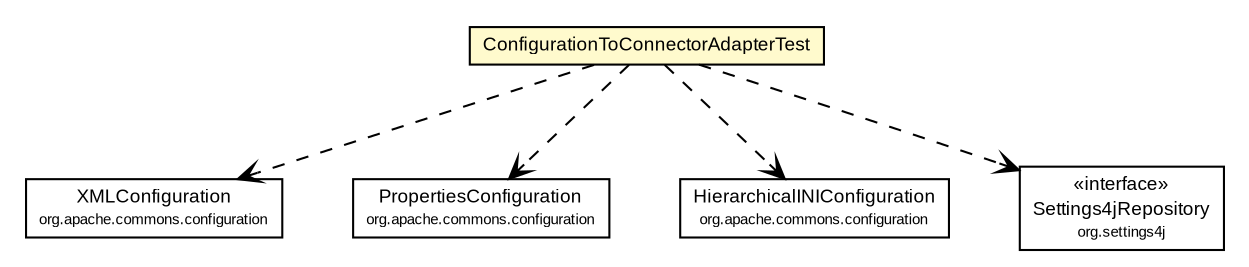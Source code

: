 #!/usr/local/bin/dot
#
# Class diagram 
# Generated by UMLGraph version R5_6 (http://www.umlgraph.org/)
#

digraph G {
	edge [fontname="arial",fontsize=10,labelfontname="arial",labelfontsize=10];
	node [fontname="arial",fontsize=10,shape=plaintext];
	nodesep=0.25;
	ranksep=0.5;
	// org.settings4j.helper.configuration.ConfigurationToConnectorAdapterTest
	c397 [label=<<table title="org.settings4j.helper.configuration.ConfigurationToConnectorAdapterTest" border="0" cellborder="1" cellspacing="0" cellpadding="2" port="p" bgcolor="lemonChiffon" href="./ConfigurationToConnectorAdapterTest.html">
		<tr><td><table border="0" cellspacing="0" cellpadding="1">
<tr><td align="center" balign="center"> ConfigurationToConnectorAdapterTest </td></tr>
		</table></td></tr>
		</table>>, URL="./ConfigurationToConnectorAdapterTest.html", fontname="arial", fontcolor="black", fontsize=9.0];
	// org.settings4j.helper.configuration.ConfigurationToConnectorAdapterTest DEPEND org.apache.commons.configuration.XMLConfiguration
	c397:p -> c425:p [taillabel="", label="", headlabel="", fontname="arial", fontcolor="black", fontsize=10.0, color="black", arrowhead=open, style=dashed];
	// org.settings4j.helper.configuration.ConfigurationToConnectorAdapterTest DEPEND org.apache.commons.configuration.PropertiesConfiguration
	c397:p -> c429:p [taillabel="", label="", headlabel="", fontname="arial", fontcolor="black", fontsize=10.0, color="black", arrowhead=open, style=dashed];
	// org.settings4j.helper.configuration.ConfigurationToConnectorAdapterTest DEPEND org.apache.commons.configuration.HierarchicalINIConfiguration
	c397:p -> c432:p [taillabel="", label="", headlabel="", fontname="arial", fontcolor="black", fontsize=10.0, color="black", arrowhead=open, style=dashed];
	// org.settings4j.helper.configuration.ConfigurationToConnectorAdapterTest DEPEND org.settings4j.Settings4jRepository
	c397:p -> c433:p [taillabel="", label="", headlabel="", fontname="arial", fontcolor="black", fontsize=10.0, color="black", arrowhead=open, style=dashed];
	// org.apache.commons.configuration.PropertiesConfiguration
	c429 [label=<<table title="org.apache.commons.configuration.PropertiesConfiguration" border="0" cellborder="1" cellspacing="0" cellpadding="2" port="p">
		<tr><td><table border="0" cellspacing="0" cellpadding="1">
<tr><td align="center" balign="center"> PropertiesConfiguration </td></tr>
<tr><td align="center" balign="center"><font point-size="7.0"> org.apache.commons.configuration </font></td></tr>
		</table></td></tr>
		</table>>, URL="null", fontname="arial", fontcolor="black", fontsize=9.0];
	// org.settings4j.Settings4jRepository
	c433 [label=<<table title="org.settings4j.Settings4jRepository" border="0" cellborder="1" cellspacing="0" cellpadding="2" port="p">
		<tr><td><table border="0" cellspacing="0" cellpadding="1">
<tr><td align="center" balign="center"> &#171;interface&#187; </td></tr>
<tr><td align="center" balign="center"> Settings4jRepository </td></tr>
<tr><td align="center" balign="center"><font point-size="7.0"> org.settings4j </font></td></tr>
		</table></td></tr>
		</table>>, URL="null", fontname="arial", fontcolor="black", fontsize=9.0];
	// org.apache.commons.configuration.XMLConfiguration
	c425 [label=<<table title="org.apache.commons.configuration.XMLConfiguration" border="0" cellborder="1" cellspacing="0" cellpadding="2" port="p">
		<tr><td><table border="0" cellspacing="0" cellpadding="1">
<tr><td align="center" balign="center"> XMLConfiguration </td></tr>
<tr><td align="center" balign="center"><font point-size="7.0"> org.apache.commons.configuration </font></td></tr>
		</table></td></tr>
		</table>>, URL="null", fontname="arial", fontcolor="black", fontsize=9.0];
	// org.apache.commons.configuration.HierarchicalINIConfiguration
	c432 [label=<<table title="org.apache.commons.configuration.HierarchicalINIConfiguration" border="0" cellborder="1" cellspacing="0" cellpadding="2" port="p">
		<tr><td><table border="0" cellspacing="0" cellpadding="1">
<tr><td align="center" balign="center"> HierarchicalINIConfiguration </td></tr>
<tr><td align="center" balign="center"><font point-size="7.0"> org.apache.commons.configuration </font></td></tr>
		</table></td></tr>
		</table>>, URL="null", fontname="arial", fontcolor="black", fontsize=9.0];
}

